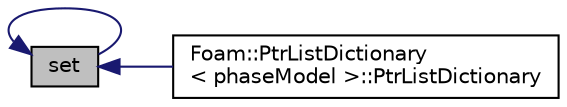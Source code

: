 digraph "set"
{
  bgcolor="transparent";
  edge [fontname="Helvetica",fontsize="10",labelfontname="Helvetica",labelfontsize="10"];
  node [fontname="Helvetica",fontsize="10",shape=record];
  rankdir="LR";
  Node9 [label="set",height=0.2,width=0.4,color="black", fillcolor="grey75", style="filled", fontcolor="black"];
  Node9 -> Node10 [dir="back",color="midnightblue",fontsize="10",style="solid",fontname="Helvetica"];
  Node10 [label="Foam::PtrListDictionary\l\< phaseModel \>::PtrListDictionary",height=0.2,width=0.4,color="black",URL="$a26813.html#a98bf735810994783bff5dab99ec8deba",tooltip="Construct from Istream. "];
  Node9 -> Node9 [dir="back",color="midnightblue",fontsize="10",style="solid",fontname="Helvetica"];
}
